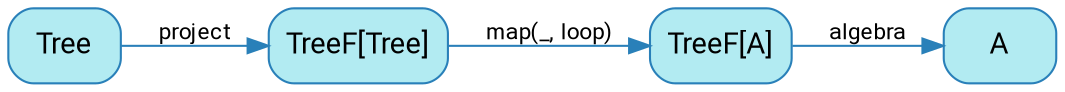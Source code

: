 digraph {
    bgcolor=transparent
    splines=false
    rankdir=LR

    // Default theme: enabled
    node[shape="rectangle" style="rounded,filled" color="#2980B9" fillcolor="#b2ebf2" fontcolor="#000000" fontname="Segoe UI,Roboto,Helvetica,Arial,sans-serif"]
    edge [color="#2980B9" fontcolor="#000000" fontname="Segoe UI,Roboto,Helvetica,Arial,sans-serif" fontsize=11]

    ListFList[label="TreeF[Tree]"]
    ListFA[label="TreeF[A]"]
    B[label=Tree]

    B         -> ListFList [label=project]
    ListFList -> ListFA[label="map(_, loop)"]
    ListFA    -> A [label=algebra]
}
